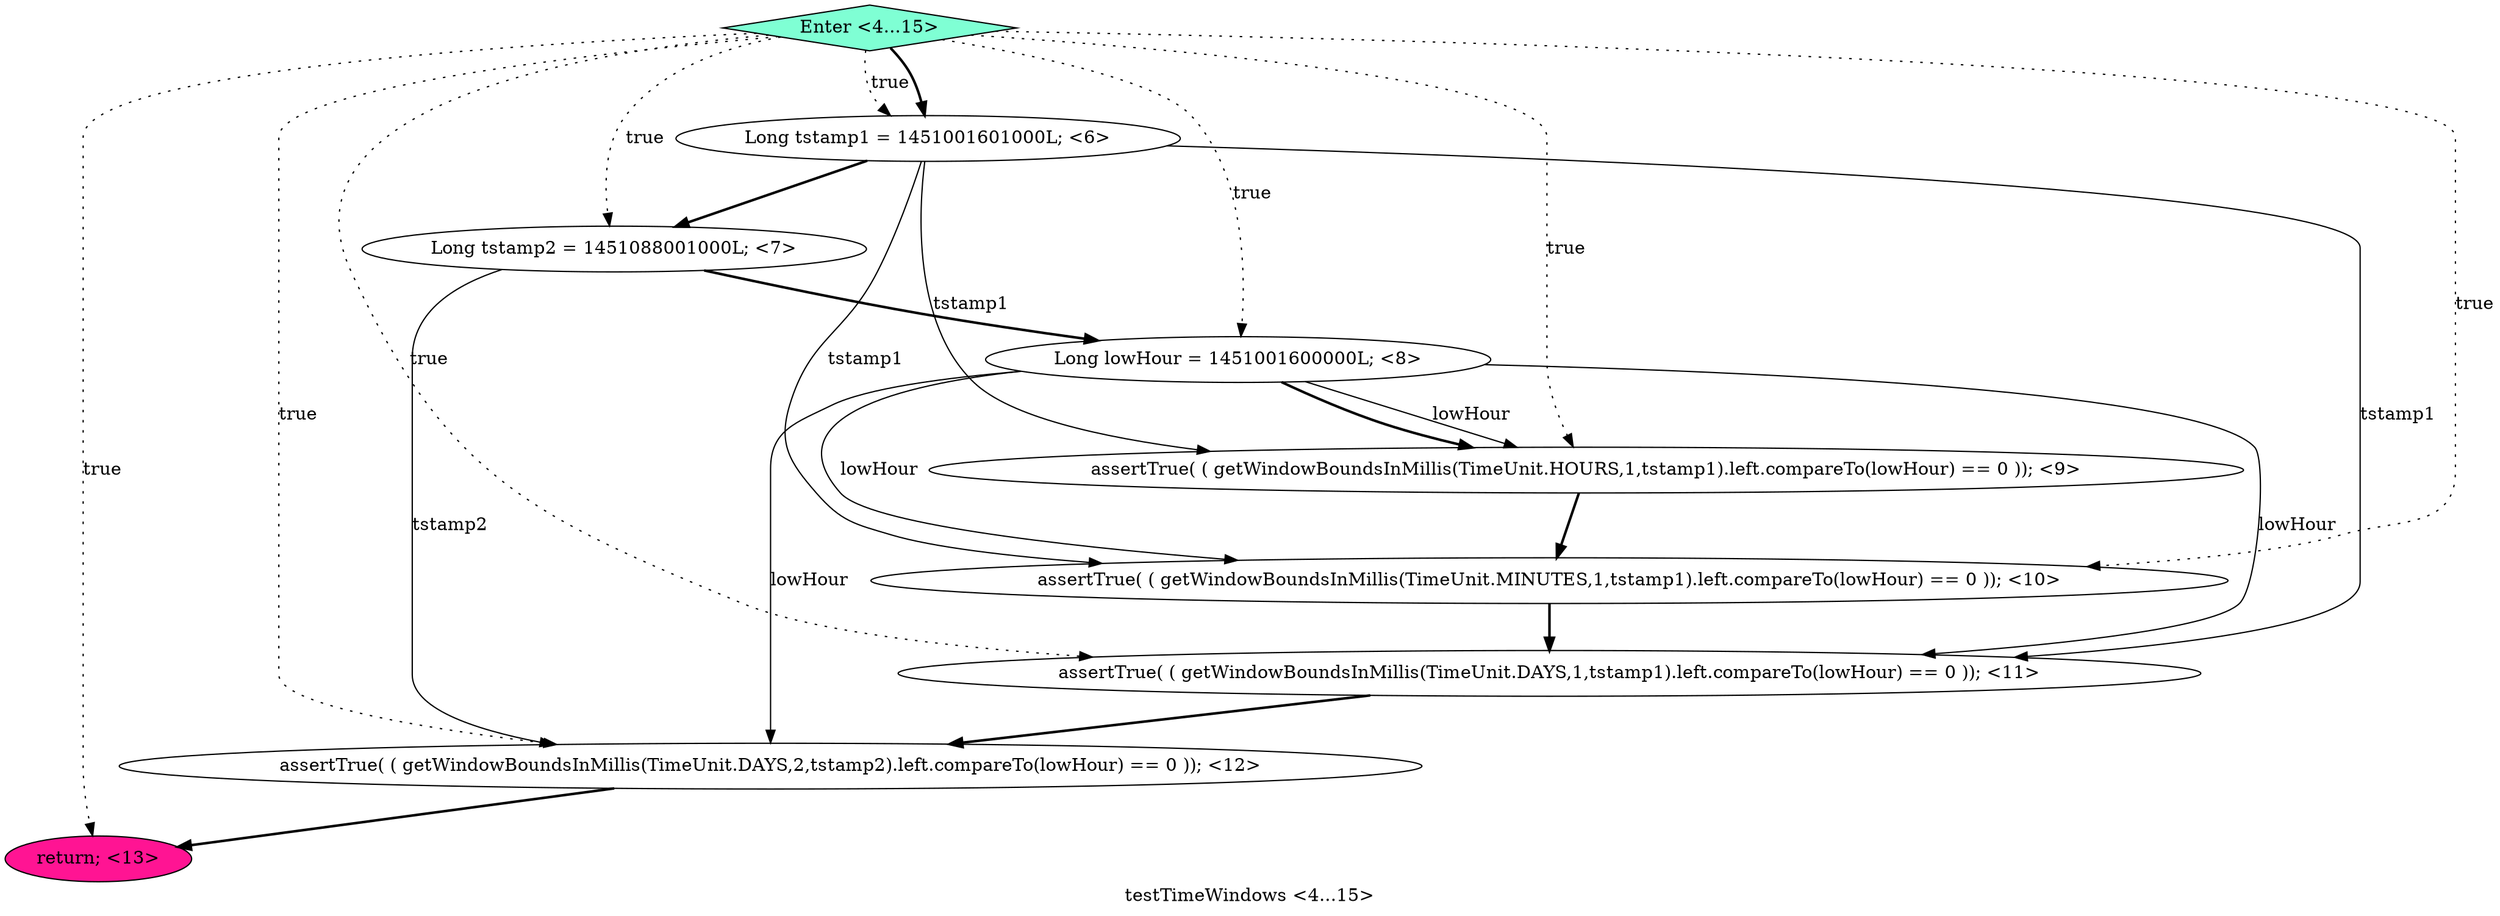 digraph PDG {
label = "testTimeWindows <4...15>";
0.3 [style = filled, label = "assertTrue( ( getWindowBoundsInMillis(TimeUnit.HOURS,1,tstamp1).left.compareTo(lowHour) == 0 )); <9>", fillcolor = white, shape = ellipse];
0.7 [style = filled, label = "return; <13>", fillcolor = deeppink, shape = ellipse];
0.2 [style = filled, label = "Long lowHour = 1451001600000L; <8>", fillcolor = white, shape = ellipse];
0.5 [style = filled, label = "assertTrue( ( getWindowBoundsInMillis(TimeUnit.DAYS,1,tstamp1).left.compareTo(lowHour) == 0 )); <11>", fillcolor = white, shape = ellipse];
0.8 [style = filled, label = "Enter <4...15>", fillcolor = aquamarine, shape = diamond];
0.4 [style = filled, label = "assertTrue( ( getWindowBoundsInMillis(TimeUnit.MINUTES,1,tstamp1).left.compareTo(lowHour) == 0 )); <10>", fillcolor = white, shape = ellipse];
0.6 [style = filled, label = "assertTrue( ( getWindowBoundsInMillis(TimeUnit.DAYS,2,tstamp2).left.compareTo(lowHour) == 0 )); <12>", fillcolor = white, shape = ellipse];
0.1 [style = filled, label = "Long tstamp2 = 1451088001000L; <7>", fillcolor = white, shape = ellipse];
0.0 [style = filled, label = "Long tstamp1 = 1451001601000L; <6>", fillcolor = white, shape = ellipse];
0.0 -> 0.1 [style = bold, label=""];
0.0 -> 0.3 [style = solid, label="tstamp1"];
0.0 -> 0.4 [style = solid, label="tstamp1"];
0.0 -> 0.5 [style = solid, label="tstamp1"];
0.1 -> 0.2 [style = bold, label=""];
0.1 -> 0.6 [style = solid, label="tstamp2"];
0.2 -> 0.3 [style = solid, label="lowHour"];
0.2 -> 0.3 [style = bold, label=""];
0.2 -> 0.4 [style = solid, label="lowHour"];
0.2 -> 0.5 [style = solid, label="lowHour"];
0.2 -> 0.6 [style = solid, label="lowHour"];
0.3 -> 0.4 [style = bold, label=""];
0.4 -> 0.5 [style = bold, label=""];
0.5 -> 0.6 [style = bold, label=""];
0.6 -> 0.7 [style = bold, label=""];
0.8 -> 0.0 [style = dotted, label="true"];
0.8 -> 0.0 [style = bold, label=""];
0.8 -> 0.1 [style = dotted, label="true"];
0.8 -> 0.2 [style = dotted, label="true"];
0.8 -> 0.3 [style = dotted, label="true"];
0.8 -> 0.4 [style = dotted, label="true"];
0.8 -> 0.5 [style = dotted, label="true"];
0.8 -> 0.6 [style = dotted, label="true"];
0.8 -> 0.7 [style = dotted, label="true"];
}
